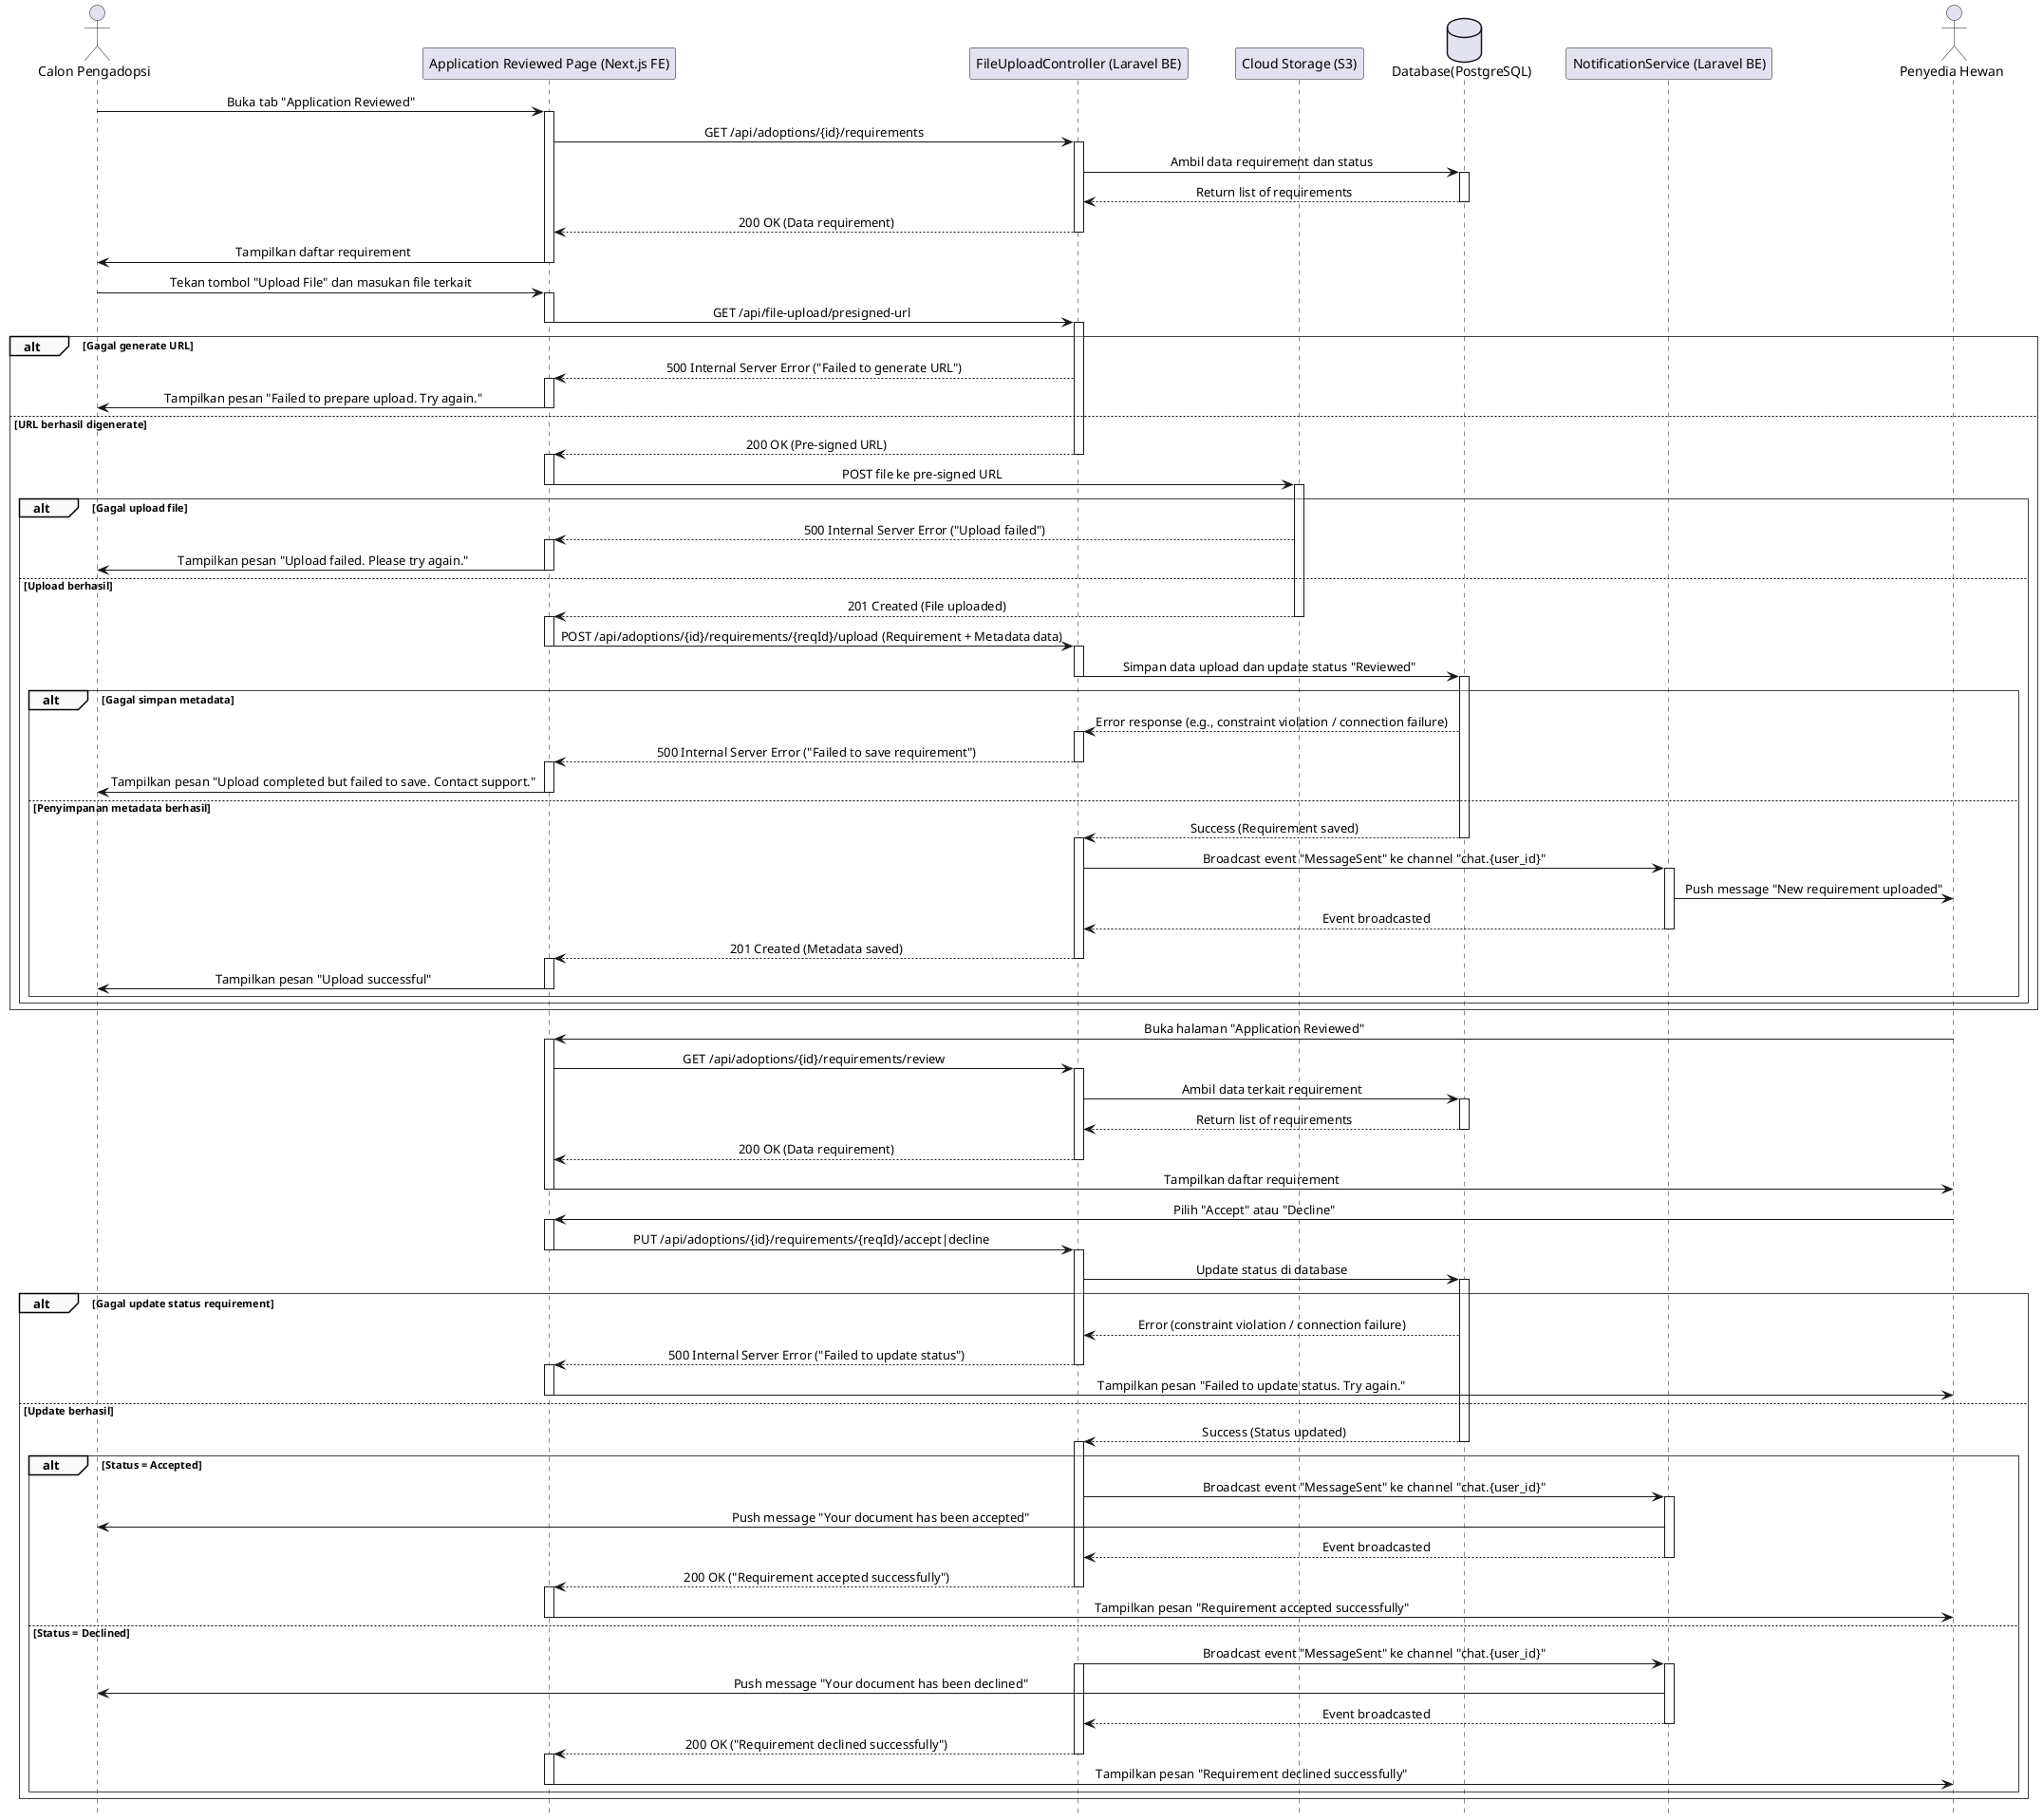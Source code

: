 @startuml
' === Styling ===
skinparam sequence {
    LifelineFooterStrategy none
    MessageAlign center
    ArrowThickness 1
    ParticipantPadding 20
    GroupBorderThickness 0.5
    GroupBackgroundColor #F9F9F9
}
hide footbox

actor "Calon Pengadopsi" as Adopter
participant "Application Reviewed Page (Next.js FE)" as FE
participant "FileUploadController (Laravel BE)" as BE
participant "Cloud Storage (S3)" as Storage
database "Database(PostgreSQL)" as DB
participant "NotificationService (Laravel BE)" as Reverb
actor "Penyedia Hewan" as Provider

'== Membuka Halaman Application Reviewed ==
Adopter -> FE: Buka tab "Application Reviewed"
activate FE
FE -> BE: GET /api/adoptions/{id}/requirements
activate BE
BE -> DB: Ambil data requirement dan status
activate DB
DB --> BE: Return list of requirements
deactivate DB
BE --> FE: 200 OK (Data requirement)
deactivate BE
FE -> Adopter: Tampilkan daftar requirement
deactivate FE

'== Mengunggah Dokumen Requirement ==
Adopter -> FE: Tekan tombol "Upload File" dan masukan file terkait
activate FE
FE -> BE: GET /api/file-upload/presigned-url
deactivate FE
activate BE

alt Gagal generate URL
    BE --> FE: 500 Internal Server Error ("Failed to generate URL")
    activate FE
    FE -> Adopter: Tampilkan pesan "Failed to prepare upload. Try again."
    deactivate FE
else URL berhasil digenerate
    BE --> FE: 200 OK (Pre-signed URL)
    deactivate BE
    activate FE
    FE -> Storage: POST file ke pre-signed URL
    deactivate FE
    activate Storage

    alt Gagal upload file
        Storage --> FE: 500 Internal Server Error ("Upload failed")
        activate FE
        FE -> Adopter: Tampilkan pesan "Upload failed. Please try again."
        deactivate FE
    else Upload berhasil
        Storage --> FE: 201 Created (File uploaded)
        deactivate Storage
        activate FE

    FE -> BE: POST /api/adoptions/{id}/requirements/{reqId}/upload (Requirement + Metadata data)
    deactivate FE
    activate BE
    BE -> DB: Simpan data upload dan update status "Reviewed"
    deactivate BE
    activate DB
    alt Gagal simpan metadata
        DB --> BE: Error response (e.g., constraint violation / connection failure)
        activate BE
        BE --> FE: 500 Internal Server Error ("Failed to save requirement")
        deactivate BE
        activate FE
        FE -> Adopter: Tampilkan pesan "Upload completed but failed to save. Contact support."
        deactivate FE
    else Penyimpanan metadata berhasil
        DB --> BE: Success (Requirement saved)
        deactivate DB
        activate BE
        BE -> Reverb: Broadcast event "MessageSent" ke channel "chat.{user_id}"
        activate Reverb
        Reverb -> Provider: Push message "New requirement uploaded"
        Reverb --> BE: Event broadcasted
        deactivate Reverb
        BE --> FE: 201 Created (Metadata saved)
        deactivate BE
        activate FE
        FE -> Adopter: Tampilkan pesan "Upload successful"
        deactivate FE
    end
    end
end


'== Notifikasi ke Penyedia Hewan ==
'note right of BE
'    Penyedia hewan dapat melihat
'    requirement baru yang diunggah
'    untuk ditinjau.
'end note

'== Peninjauan oleh Penyedia Hewan ==
Provider -> FE: Buka halaman "Application Reviewed"
activate FE
FE -> BE: GET /api/adoptions/{id}/requirements/review
activate BE
BE -> DB: Ambil data terkait requirement
activate DB
DB --> BE: Return list of requirements
deactivate DB
BE --> FE: 200 OK (Data requirement)
deactivate BE
FE -> Provider: Tampilkan daftar requirement
deactivate FE
'== Menentukan Status Requirement ==
Provider -> FE: Pilih "Accept" atau "Decline"
activate FE
FE -> BE: PUT /api/adoptions/{id}/requirements/{reqId}/accept|decline
deactivate FE
activate BE
BE -> DB: Update status di database
activate DB

alt Gagal update status requirement
    DB --> BE: Error (constraint violation / connection failure)
    BE --> FE: 500 Internal Server Error ("Failed to update status")
    deactivate BE
    activate FE
    FE -> Provider: Tampilkan pesan "Failed to update status. Try again."
    deactivate FE

else Update berhasil
    DB --> BE: Success (Status updated)
    deactivate DB

    alt Status = Accepted
        activate BE
        BE -> Reverb: Broadcast event "MessageSent" ke channel "chat.{user_id}"
        activate Reverb
        Reverb -> Adopter: Push message "Your document has been accepted"
        Reverb --> BE: Event broadcasted
        deactivate Reverb
        BE --> FE: 200 OK ("Requirement accepted successfully")
        deactivate BE
        activate FE
        FE -> Provider: Tampilkan pesan "Requirement accepted successfully"
        deactivate FE

    else Status = Declined
        BE -> Reverb: Broadcast event "MessageSent" ke channel "chat.{user_id}"
        activate BE
        activate Reverb
        Reverb -> Adopter: Push message "Your document has been declined"
        Reverb --> BE: Event broadcasted
        deactivate Reverb
        BE --> FE: 200 OK ("Requirement declined successfully")
        deactivate BE
        activate FE
        FE -> Provider: Tampilkan pesan "Requirement declined successfully"
        deactivate FE
    end
end


@enduml